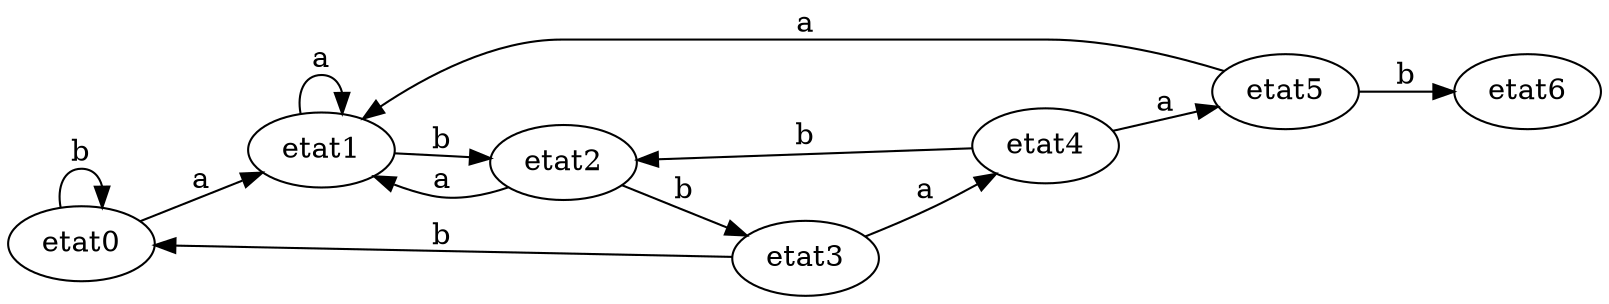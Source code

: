 digraph g {
rankdir=LR;
etat0 -> etat1 [label=a];
etat0 -> etat0 [label=b];
etat1 -> etat2 [label=b];
etat1 -> etat1 [label=a];
etat2 -> etat3 [label=b];
etat2 -> etat1 [label=a];
etat3 -> etat4 [label=a];
etat3 -> etat0 [label=b];
etat4 -> etat5 [label=a];
etat4 -> etat2 [label=b];
etat5 -> etat1 [label=a];
etat5 -> etat6 [label=b];
}
